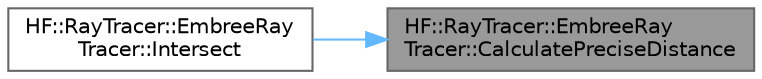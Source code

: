 digraph "HF::RayTracer::EmbreeRayTracer::CalculatePreciseDistance"
{
 // LATEX_PDF_SIZE
  bgcolor="transparent";
  edge [fontname=Helvetica,fontsize=10,labelfontname=Helvetica,labelfontsize=10];
  node [fontname=Helvetica,fontsize=10,shape=box,height=0.2,width=0.4];
  rankdir="RL";
  Node1 [label="HF::RayTracer::EmbreeRay\lTracer::CalculatePreciseDistance",height=0.2,width=0.4,color="gray40", fillcolor="grey60", style="filled", fontcolor="black",tooltip="Calculate the distance from origin to the point of intersection using an algorithm with higher precis..."];
  Node1 -> Node2 [dir="back",color="steelblue1",style="solid"];
  Node2 [label="HF::RayTracer::EmbreeRay\lTracer::Intersect",height=0.2,width=0.4,color="grey40", fillcolor="white", style="filled",URL="$a01411.html#af37604ed6d68c27bb9224afd795cab18",tooltip="Cast a ray from origin in direction."];
}
